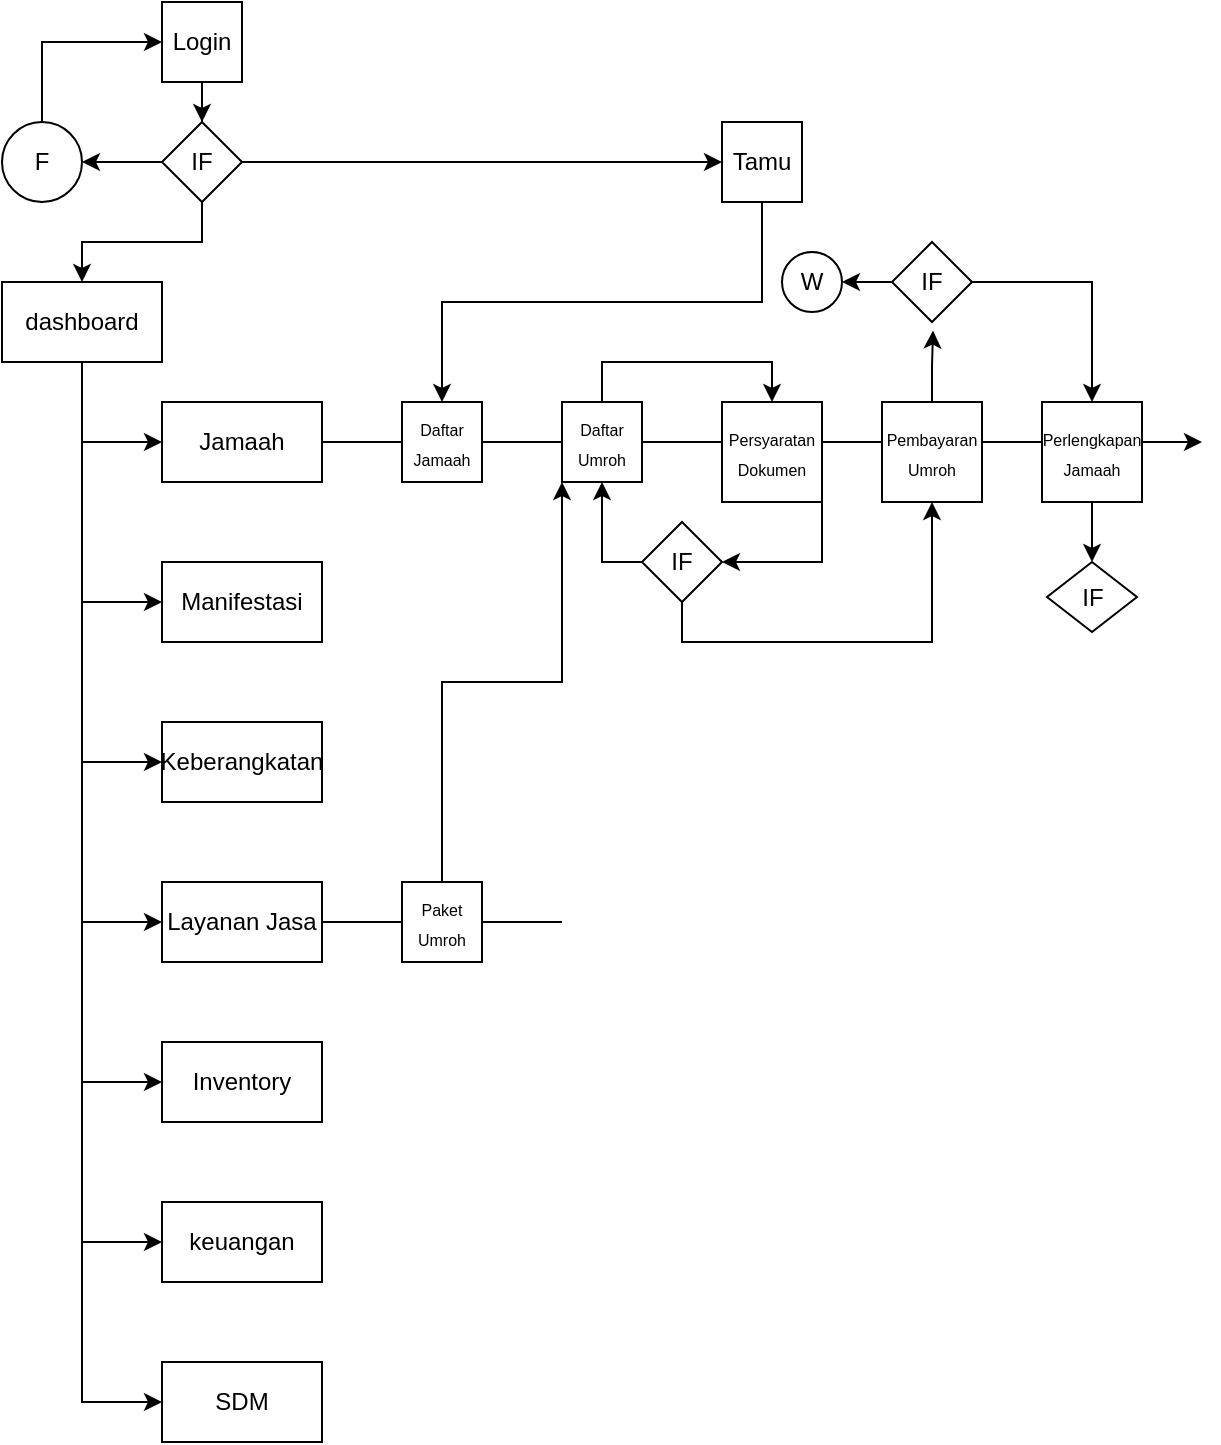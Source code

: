 <mxfile version="24.4.14" type="github">
  <diagram name="Page-1" id="Js2xprmD9jXmmEYA1ueC">
    <mxGraphModel dx="1035" dy="562" grid="1" gridSize="10" guides="1" tooltips="1" connect="1" arrows="1" fold="1" page="1" pageScale="1" pageWidth="850" pageHeight="1100" math="0" shadow="0">
      <root>
        <mxCell id="0" />
        <mxCell id="1" parent="0" />
        <mxCell id="XrjlOHisft3X7QF6e7au-4" value="" style="edgeStyle=orthogonalEdgeStyle;rounded=0;orthogonalLoop=1;jettySize=auto;html=1;" edge="1" parent="1" source="XrjlOHisft3X7QF6e7au-2" target="XrjlOHisft3X7QF6e7au-3">
          <mxGeometry relative="1" as="geometry" />
        </mxCell>
        <mxCell id="XrjlOHisft3X7QF6e7au-2" value="Login" style="rounded=0;whiteSpace=wrap;html=1;" vertex="1" parent="1">
          <mxGeometry x="120" width="40" height="40" as="geometry" />
        </mxCell>
        <mxCell id="XrjlOHisft3X7QF6e7au-6" value="" style="edgeStyle=orthogonalEdgeStyle;rounded=0;orthogonalLoop=1;jettySize=auto;html=1;" edge="1" parent="1" source="XrjlOHisft3X7QF6e7au-3" target="XrjlOHisft3X7QF6e7au-5">
          <mxGeometry relative="1" as="geometry" />
        </mxCell>
        <mxCell id="XrjlOHisft3X7QF6e7au-9" value="" style="edgeStyle=orthogonalEdgeStyle;rounded=0;orthogonalLoop=1;jettySize=auto;html=1;" edge="1" parent="1" source="XrjlOHisft3X7QF6e7au-3" target="XrjlOHisft3X7QF6e7au-8">
          <mxGeometry relative="1" as="geometry" />
        </mxCell>
        <mxCell id="XrjlOHisft3X7QF6e7au-11" value="" style="edgeStyle=orthogonalEdgeStyle;rounded=0;orthogonalLoop=1;jettySize=auto;html=1;" edge="1" parent="1" source="XrjlOHisft3X7QF6e7au-3" target="XrjlOHisft3X7QF6e7au-10">
          <mxGeometry relative="1" as="geometry" />
        </mxCell>
        <mxCell id="XrjlOHisft3X7QF6e7au-3" value="IF" style="rhombus;whiteSpace=wrap;html=1;rounded=0;" vertex="1" parent="1">
          <mxGeometry x="120" y="60" width="40" height="40" as="geometry" />
        </mxCell>
        <mxCell id="XrjlOHisft3X7QF6e7au-7" style="edgeStyle=orthogonalEdgeStyle;rounded=0;orthogonalLoop=1;jettySize=auto;html=1;exitX=0.5;exitY=0;exitDx=0;exitDy=0;entryX=0;entryY=0.5;entryDx=0;entryDy=0;" edge="1" parent="1" source="XrjlOHisft3X7QF6e7au-5" target="XrjlOHisft3X7QF6e7au-2">
          <mxGeometry relative="1" as="geometry" />
        </mxCell>
        <mxCell id="XrjlOHisft3X7QF6e7au-5" value="F" style="ellipse;whiteSpace=wrap;html=1;rounded=0;" vertex="1" parent="1">
          <mxGeometry x="40" y="60" width="40" height="40" as="geometry" />
        </mxCell>
        <mxCell id="XrjlOHisft3X7QF6e7au-38" style="edgeStyle=orthogonalEdgeStyle;rounded=0;orthogonalLoop=1;jettySize=auto;html=1;exitX=0.5;exitY=1;exitDx=0;exitDy=0;entryX=0.5;entryY=0;entryDx=0;entryDy=0;" edge="1" parent="1" source="XrjlOHisft3X7QF6e7au-8" target="XrjlOHisft3X7QF6e7au-30">
          <mxGeometry relative="1" as="geometry" />
        </mxCell>
        <mxCell id="XrjlOHisft3X7QF6e7au-8" value="Tamu" style="whiteSpace=wrap;html=1;rounded=0;" vertex="1" parent="1">
          <mxGeometry x="400" y="60" width="40" height="40" as="geometry" />
        </mxCell>
        <mxCell id="XrjlOHisft3X7QF6e7au-16" style="edgeStyle=orthogonalEdgeStyle;rounded=0;orthogonalLoop=1;jettySize=auto;html=1;exitX=0.5;exitY=1;exitDx=0;exitDy=0;entryX=0;entryY=0.5;entryDx=0;entryDy=0;" edge="1" parent="1" source="XrjlOHisft3X7QF6e7au-10" target="XrjlOHisft3X7QF6e7au-13">
          <mxGeometry relative="1" as="geometry" />
        </mxCell>
        <mxCell id="XrjlOHisft3X7QF6e7au-18" style="edgeStyle=orthogonalEdgeStyle;rounded=0;orthogonalLoop=1;jettySize=auto;html=1;exitX=0.5;exitY=1;exitDx=0;exitDy=0;entryX=0;entryY=0.5;entryDx=0;entryDy=0;" edge="1" parent="1" source="XrjlOHisft3X7QF6e7au-10" target="XrjlOHisft3X7QF6e7au-17">
          <mxGeometry relative="1" as="geometry" />
        </mxCell>
        <mxCell id="XrjlOHisft3X7QF6e7au-24" style="edgeStyle=orthogonalEdgeStyle;rounded=0;orthogonalLoop=1;jettySize=auto;html=1;exitX=0.5;exitY=1;exitDx=0;exitDy=0;entryX=0;entryY=0.5;entryDx=0;entryDy=0;" edge="1" parent="1" source="XrjlOHisft3X7QF6e7au-10" target="XrjlOHisft3X7QF6e7au-19">
          <mxGeometry relative="1" as="geometry" />
        </mxCell>
        <mxCell id="XrjlOHisft3X7QF6e7au-25" style="edgeStyle=orthogonalEdgeStyle;rounded=0;orthogonalLoop=1;jettySize=auto;html=1;exitX=0.5;exitY=1;exitDx=0;exitDy=0;entryX=0;entryY=0.5;entryDx=0;entryDy=0;" edge="1" parent="1" source="XrjlOHisft3X7QF6e7au-10" target="XrjlOHisft3X7QF6e7au-20">
          <mxGeometry relative="1" as="geometry" />
        </mxCell>
        <mxCell id="XrjlOHisft3X7QF6e7au-26" style="edgeStyle=orthogonalEdgeStyle;rounded=0;orthogonalLoop=1;jettySize=auto;html=1;exitX=0.5;exitY=1;exitDx=0;exitDy=0;entryX=0;entryY=0.5;entryDx=0;entryDy=0;" edge="1" parent="1" source="XrjlOHisft3X7QF6e7au-10" target="XrjlOHisft3X7QF6e7au-21">
          <mxGeometry relative="1" as="geometry" />
        </mxCell>
        <mxCell id="XrjlOHisft3X7QF6e7au-27" style="edgeStyle=orthogonalEdgeStyle;rounded=0;orthogonalLoop=1;jettySize=auto;html=1;exitX=0.5;exitY=1;exitDx=0;exitDy=0;entryX=0;entryY=0.5;entryDx=0;entryDy=0;" edge="1" parent="1" source="XrjlOHisft3X7QF6e7au-10" target="XrjlOHisft3X7QF6e7au-22">
          <mxGeometry relative="1" as="geometry" />
        </mxCell>
        <mxCell id="XrjlOHisft3X7QF6e7au-29" style="edgeStyle=orthogonalEdgeStyle;rounded=0;orthogonalLoop=1;jettySize=auto;html=1;exitX=0.5;exitY=1;exitDx=0;exitDy=0;entryX=0;entryY=0.5;entryDx=0;entryDy=0;" edge="1" parent="1" source="XrjlOHisft3X7QF6e7au-10" target="XrjlOHisft3X7QF6e7au-23">
          <mxGeometry relative="1" as="geometry" />
        </mxCell>
        <mxCell id="XrjlOHisft3X7QF6e7au-10" value="dashboard" style="whiteSpace=wrap;html=1;rounded=0;" vertex="1" parent="1">
          <mxGeometry x="40" y="140" width="80" height="40" as="geometry" />
        </mxCell>
        <mxCell id="XrjlOHisft3X7QF6e7au-46" style="edgeStyle=orthogonalEdgeStyle;rounded=0;orthogonalLoop=1;jettySize=auto;html=1;exitX=1;exitY=0.5;exitDx=0;exitDy=0;" edge="1" parent="1" source="XrjlOHisft3X7QF6e7au-13">
          <mxGeometry relative="1" as="geometry">
            <mxPoint x="640" y="220" as="targetPoint" />
          </mxGeometry>
        </mxCell>
        <mxCell id="XrjlOHisft3X7QF6e7au-13" value="Jamaah" style="whiteSpace=wrap;html=1;rounded=0;" vertex="1" parent="1">
          <mxGeometry x="120" y="200" width="80" height="40" as="geometry" />
        </mxCell>
        <mxCell id="XrjlOHisft3X7QF6e7au-17" value="Manifestasi" style="whiteSpace=wrap;html=1;rounded=0;" vertex="1" parent="1">
          <mxGeometry x="120" y="280" width="80" height="40" as="geometry" />
        </mxCell>
        <mxCell id="XrjlOHisft3X7QF6e7au-19" value="Keberangkatan" style="rounded=0;whiteSpace=wrap;html=1;" vertex="1" parent="1">
          <mxGeometry x="120" y="360" width="80" height="40" as="geometry" />
        </mxCell>
        <mxCell id="XrjlOHisft3X7QF6e7au-45" style="edgeStyle=orthogonalEdgeStyle;rounded=0;orthogonalLoop=1;jettySize=auto;html=1;exitX=1;exitY=0.5;exitDx=0;exitDy=0;entryX=0;entryY=0.5;entryDx=0;entryDy=0;" edge="1" parent="1" source="XrjlOHisft3X7QF6e7au-20" target="XrjlOHisft3X7QF6e7au-40">
          <mxGeometry relative="1" as="geometry">
            <Array as="points">
              <mxPoint x="320" y="460" />
              <mxPoint x="320" y="460" />
            </Array>
          </mxGeometry>
        </mxCell>
        <mxCell id="XrjlOHisft3X7QF6e7au-20" value="Layanan Jasa" style="rounded=0;whiteSpace=wrap;html=1;" vertex="1" parent="1">
          <mxGeometry x="120" y="440" width="80" height="40" as="geometry" />
        </mxCell>
        <mxCell id="XrjlOHisft3X7QF6e7au-21" value="Inventory" style="rounded=0;whiteSpace=wrap;html=1;" vertex="1" parent="1">
          <mxGeometry x="120" y="520" width="80" height="40" as="geometry" />
        </mxCell>
        <mxCell id="XrjlOHisft3X7QF6e7au-22" value="keuangan" style="rounded=0;whiteSpace=wrap;html=1;" vertex="1" parent="1">
          <mxGeometry x="120" y="600" width="80" height="40" as="geometry" />
        </mxCell>
        <mxCell id="XrjlOHisft3X7QF6e7au-23" value="SDM" style="rounded=0;whiteSpace=wrap;html=1;" vertex="1" parent="1">
          <mxGeometry x="120" y="680" width="80" height="40" as="geometry" />
        </mxCell>
        <mxCell id="XrjlOHisft3X7QF6e7au-30" value="&lt;font style=&quot;font-size: 8px;&quot;&gt;Daftar Jamaah&lt;/font&gt;" style="whiteSpace=wrap;html=1;aspect=fixed;" vertex="1" parent="1">
          <mxGeometry x="240" y="200" width="40" height="40" as="geometry" />
        </mxCell>
        <mxCell id="XrjlOHisft3X7QF6e7au-48" style="edgeStyle=orthogonalEdgeStyle;rounded=0;orthogonalLoop=1;jettySize=auto;html=1;exitX=0.5;exitY=0;exitDx=0;exitDy=0;entryX=0.5;entryY=0;entryDx=0;entryDy=0;" edge="1" parent="1" source="XrjlOHisft3X7QF6e7au-31" target="XrjlOHisft3X7QF6e7au-41">
          <mxGeometry relative="1" as="geometry" />
        </mxCell>
        <mxCell id="XrjlOHisft3X7QF6e7au-31" value="&lt;font style=&quot;font-size: 8px;&quot;&gt;Daftar Umroh&lt;/font&gt;" style="whiteSpace=wrap;html=1;aspect=fixed;" vertex="1" parent="1">
          <mxGeometry x="320" y="200" width="40" height="40" as="geometry" />
        </mxCell>
        <mxCell id="XrjlOHisft3X7QF6e7au-47" style="edgeStyle=orthogonalEdgeStyle;rounded=0;orthogonalLoop=1;jettySize=auto;html=1;exitX=0.5;exitY=0;exitDx=0;exitDy=0;entryX=0;entryY=1;entryDx=0;entryDy=0;" edge="1" parent="1" source="XrjlOHisft3X7QF6e7au-40" target="XrjlOHisft3X7QF6e7au-31">
          <mxGeometry relative="1" as="geometry" />
        </mxCell>
        <mxCell id="XrjlOHisft3X7QF6e7au-40" value="&lt;font style=&quot;font-size: 8px;&quot;&gt;Paket Umroh&lt;/font&gt;" style="whiteSpace=wrap;html=1;aspect=fixed;" vertex="1" parent="1">
          <mxGeometry x="240" y="440" width="40" height="40" as="geometry" />
        </mxCell>
        <mxCell id="XrjlOHisft3X7QF6e7au-54" style="edgeStyle=orthogonalEdgeStyle;rounded=0;orthogonalLoop=1;jettySize=auto;html=1;exitX=1;exitY=1;exitDx=0;exitDy=0;entryX=1;entryY=0.5;entryDx=0;entryDy=0;" edge="1" parent="1" source="XrjlOHisft3X7QF6e7au-41" target="XrjlOHisft3X7QF6e7au-50">
          <mxGeometry relative="1" as="geometry" />
        </mxCell>
        <mxCell id="XrjlOHisft3X7QF6e7au-41" value="&lt;font style=&quot;font-size: 8px;&quot;&gt;Persyaratan Dokumen&lt;/font&gt;" style="whiteSpace=wrap;html=1;aspect=fixed;" vertex="1" parent="1">
          <mxGeometry x="400" y="200" width="50" height="50" as="geometry" />
        </mxCell>
        <mxCell id="XrjlOHisft3X7QF6e7au-42" value="&lt;font style=&quot;font-size: 8px;&quot;&gt;Pembayaran Umroh&lt;/font&gt;" style="whiteSpace=wrap;html=1;aspect=fixed;" vertex="1" parent="1">
          <mxGeometry x="480" y="200" width="50" height="50" as="geometry" />
        </mxCell>
        <mxCell id="XrjlOHisft3X7QF6e7au-67" value="" style="edgeStyle=orthogonalEdgeStyle;rounded=0;orthogonalLoop=1;jettySize=auto;html=1;" edge="1" parent="1" source="XrjlOHisft3X7QF6e7au-43" target="XrjlOHisft3X7QF6e7au-66">
          <mxGeometry relative="1" as="geometry" />
        </mxCell>
        <mxCell id="XrjlOHisft3X7QF6e7au-43" value="&lt;font style=&quot;font-size: 8px;&quot;&gt;Perlengkapan Jamaah&lt;/font&gt;" style="whiteSpace=wrap;html=1;aspect=fixed;" vertex="1" parent="1">
          <mxGeometry x="560" y="200" width="50" height="50" as="geometry" />
        </mxCell>
        <mxCell id="XrjlOHisft3X7QF6e7au-52" style="edgeStyle=orthogonalEdgeStyle;rounded=0;orthogonalLoop=1;jettySize=auto;html=1;exitX=0;exitY=0.5;exitDx=0;exitDy=0;entryX=0.5;entryY=1;entryDx=0;entryDy=0;" edge="1" parent="1" source="XrjlOHisft3X7QF6e7au-50" target="XrjlOHisft3X7QF6e7au-31">
          <mxGeometry relative="1" as="geometry" />
        </mxCell>
        <mxCell id="XrjlOHisft3X7QF6e7au-55" style="edgeStyle=orthogonalEdgeStyle;rounded=0;orthogonalLoop=1;jettySize=auto;html=1;exitX=0.5;exitY=1;exitDx=0;exitDy=0;entryX=0.5;entryY=1;entryDx=0;entryDy=0;" edge="1" parent="1" source="XrjlOHisft3X7QF6e7au-50" target="XrjlOHisft3X7QF6e7au-42">
          <mxGeometry relative="1" as="geometry">
            <mxPoint x="530" y="290" as="targetPoint" />
          </mxGeometry>
        </mxCell>
        <mxCell id="XrjlOHisft3X7QF6e7au-50" value="IF" style="rhombus;whiteSpace=wrap;html=1;rounded=0;" vertex="1" parent="1">
          <mxGeometry x="360" y="260" width="40" height="40" as="geometry" />
        </mxCell>
        <mxCell id="XrjlOHisft3X7QF6e7au-59" style="edgeStyle=orthogonalEdgeStyle;rounded=0;orthogonalLoop=1;jettySize=auto;html=1;exitX=0.5;exitY=0;exitDx=0;exitDy=0;entryX=0.513;entryY=1.107;entryDx=0;entryDy=0;entryPerimeter=0;" edge="1" parent="1" source="XrjlOHisft3X7QF6e7au-42">
          <mxGeometry relative="1" as="geometry">
            <mxPoint x="505.52" y="164.28" as="targetPoint" />
            <Array as="points">
              <mxPoint x="505" y="182" />
            </Array>
          </mxGeometry>
        </mxCell>
        <mxCell id="XrjlOHisft3X7QF6e7au-63" style="edgeStyle=orthogonalEdgeStyle;rounded=0;orthogonalLoop=1;jettySize=auto;html=1;exitX=0;exitY=0.5;exitDx=0;exitDy=0;entryX=1;entryY=0.5;entryDx=0;entryDy=0;" edge="1" parent="1" source="XrjlOHisft3X7QF6e7au-60" target="XrjlOHisft3X7QF6e7au-61">
          <mxGeometry relative="1" as="geometry" />
        </mxCell>
        <mxCell id="XrjlOHisft3X7QF6e7au-65" style="edgeStyle=orthogonalEdgeStyle;rounded=0;orthogonalLoop=1;jettySize=auto;html=1;exitX=1;exitY=0.5;exitDx=0;exitDy=0;entryX=0.5;entryY=0;entryDx=0;entryDy=0;" edge="1" parent="1" source="XrjlOHisft3X7QF6e7au-60" target="XrjlOHisft3X7QF6e7au-43">
          <mxGeometry relative="1" as="geometry" />
        </mxCell>
        <mxCell id="XrjlOHisft3X7QF6e7au-60" value="IF" style="rhombus;whiteSpace=wrap;html=1;rounded=0;" vertex="1" parent="1">
          <mxGeometry x="485" y="120" width="40" height="40" as="geometry" />
        </mxCell>
        <mxCell id="XrjlOHisft3X7QF6e7au-61" value="W" style="ellipse;whiteSpace=wrap;html=1;" vertex="1" parent="1">
          <mxGeometry x="430" y="125" width="30" height="30" as="geometry" />
        </mxCell>
        <mxCell id="XrjlOHisft3X7QF6e7au-66" value="IF" style="rhombus;whiteSpace=wrap;html=1;" vertex="1" parent="1">
          <mxGeometry x="562.5" y="280" width="45" height="35" as="geometry" />
        </mxCell>
      </root>
    </mxGraphModel>
  </diagram>
</mxfile>
